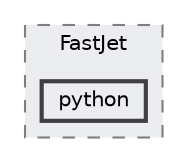 digraph "addons/FastJet/python"
{
 // LATEX_PDF_SIZE
  bgcolor="transparent";
  edge [fontname=Helvetica,fontsize=10,labelfontname=Helvetica,labelfontsize=10];
  node [fontname=Helvetica,fontsize=10,shape=box,height=0.2,width=0.4];
  compound=true
  subgraph clusterdir_582ea236d635d8d6ee0286241c4903aa {
    graph [ bgcolor="#ecedf0", pencolor="grey50", label="FastJet", fontname=Helvetica,fontsize=10 style="filled,dashed", URL="dir_582ea236d635d8d6ee0286241c4903aa.html",tooltip=""]
  dir_4254a2521d885b20cc3e1781b0f30cf6 [label="python", fillcolor="#ecedf0", color="grey25", style="filled,bold", URL="dir_4254a2521d885b20cc3e1781b0f30cf6.html",tooltip=""];
  }
}
